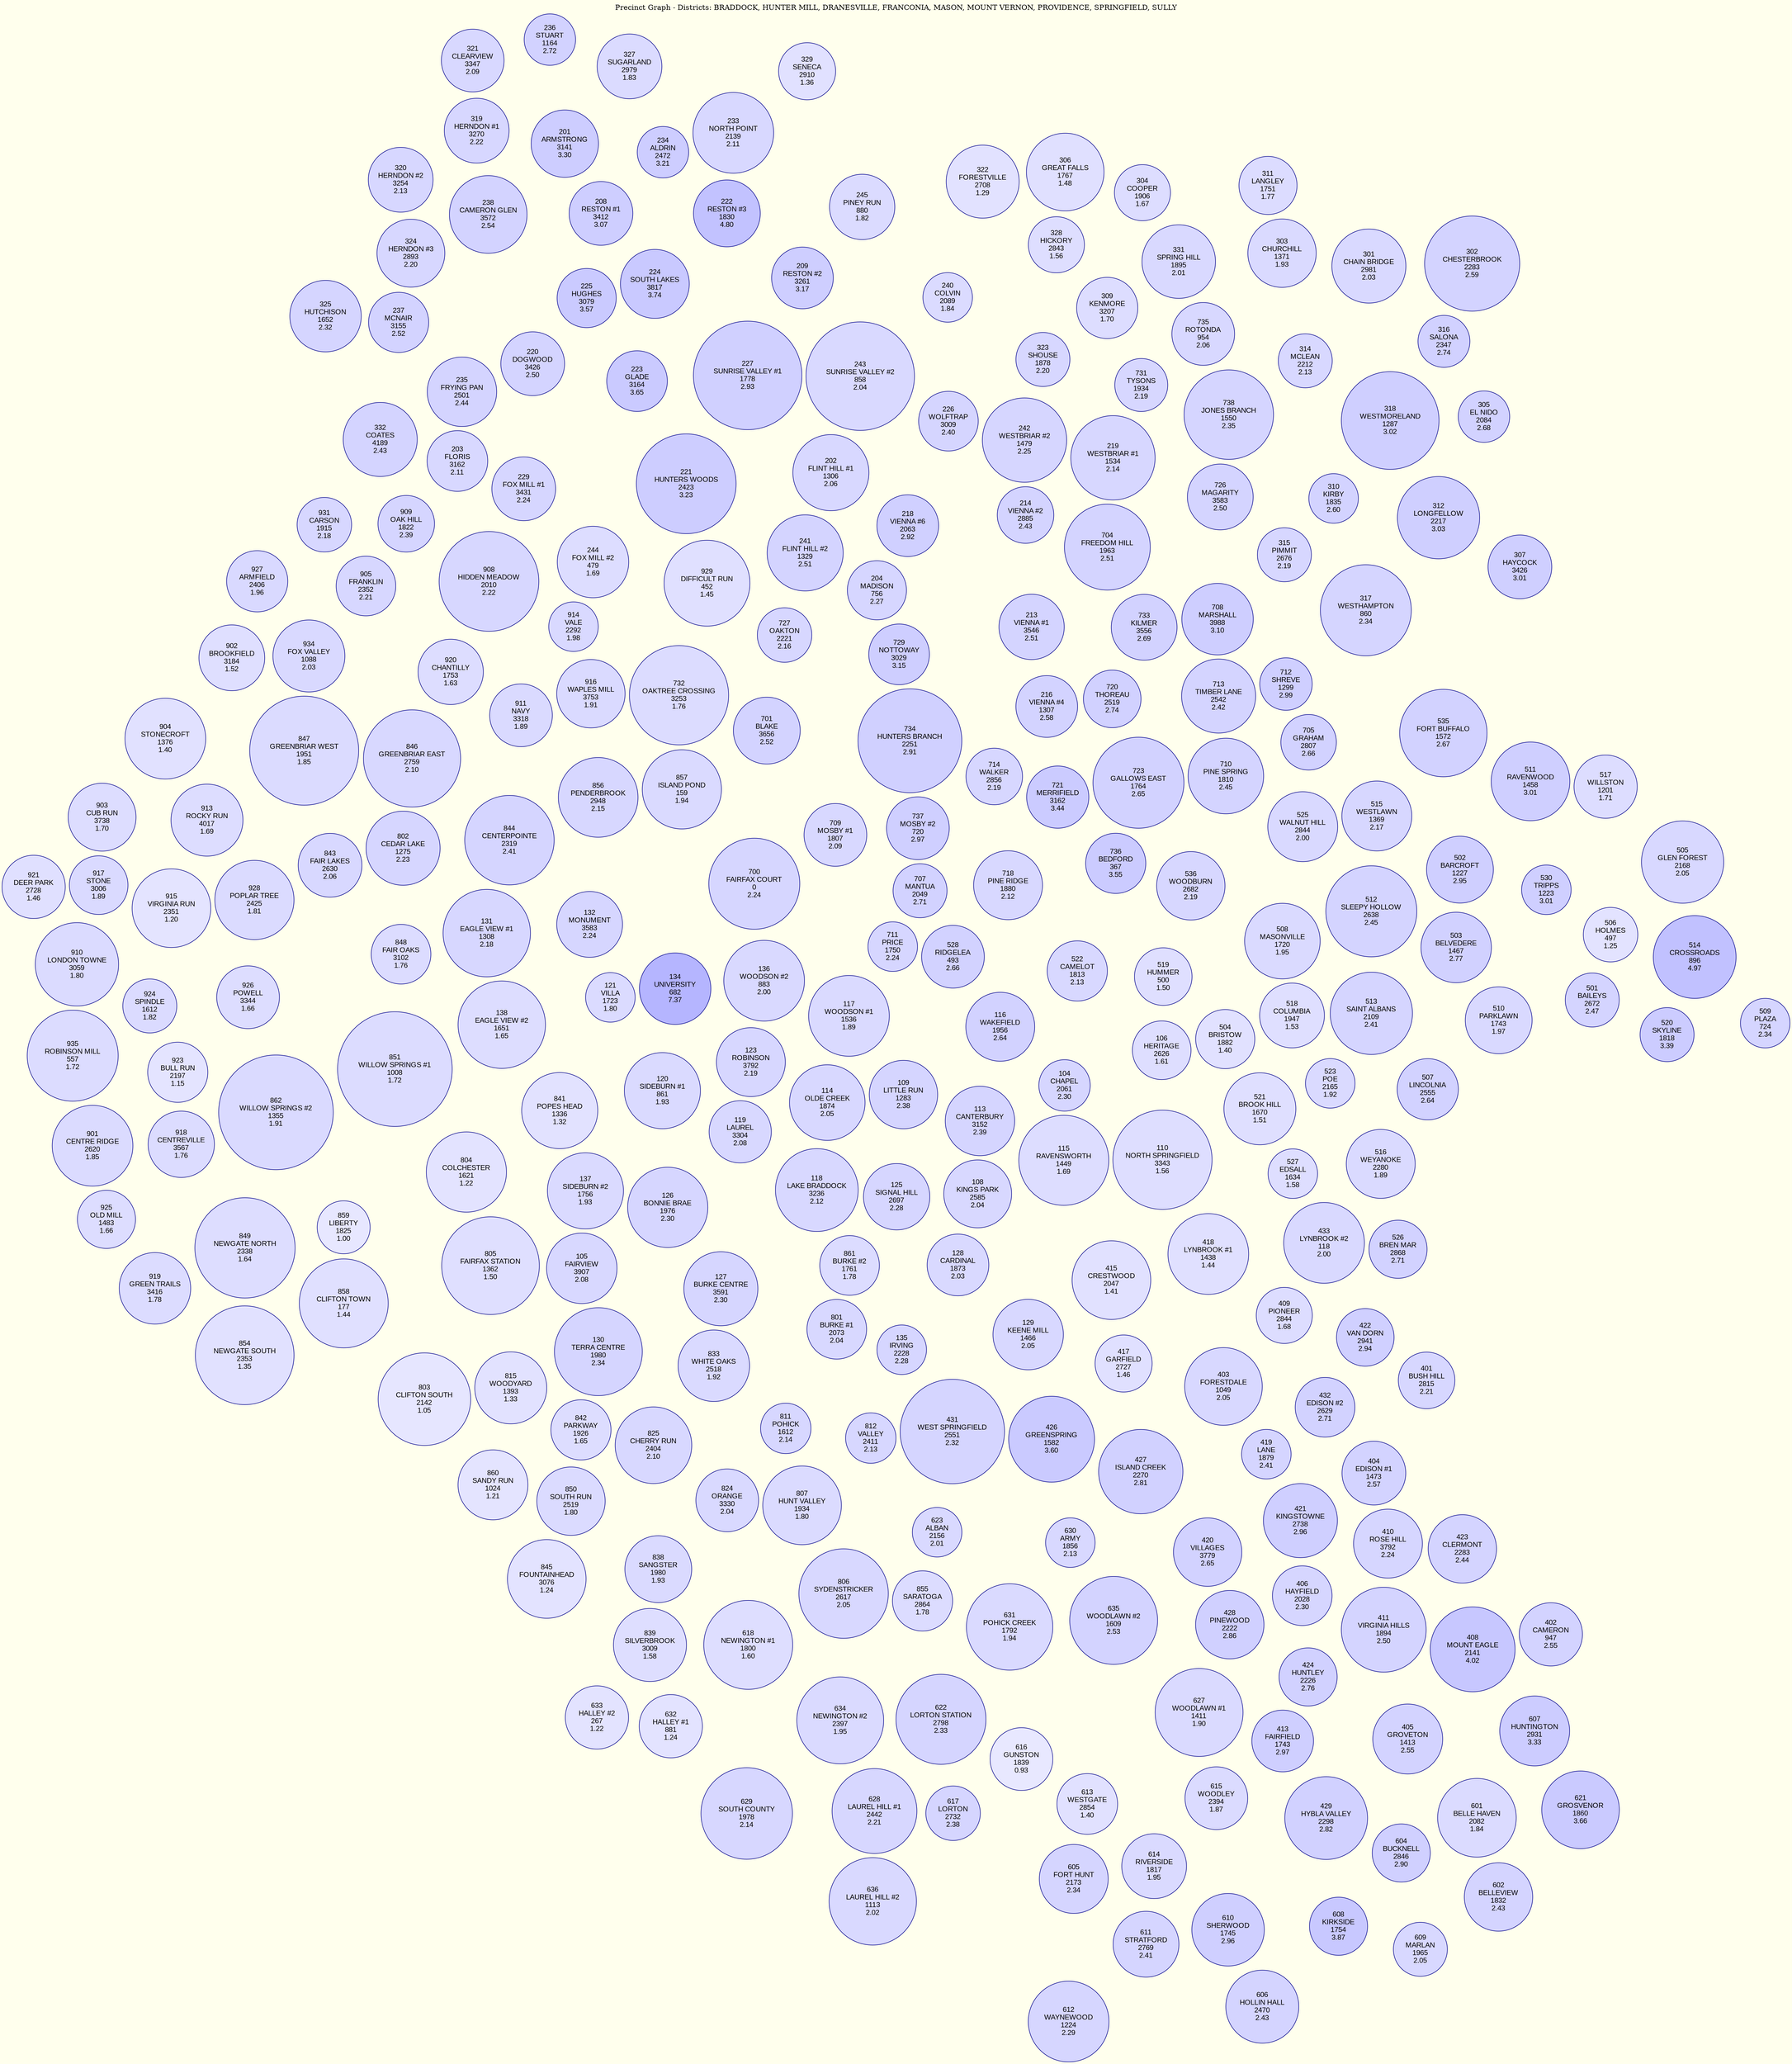 strict graph G {
	graph [bb="0,0,3396.6,4077.5",
		beautify=true,
		bgcolor="#FFFFED",
		label="Precinct Graph - Districts: BRADDOCK, HUNTER MILL, DRANESVILLE, FRANCONIA, MASON, MOUNT VERNON, PROVIDENCE, SPRINGFIELD, SULLY",
		labelloc=t,
		layout=sfdp,
		lheight=0.21,
		lp="1698.3,4066",
		lwidth=15.18,
		model=subset,
		overlap=false,
		rotation=115,
		smoothing=triangle,
		splines=none
	];
	node [color=darkblue,
		fontname=Arial,
		label="\N",
		shape=circle,
		style=filled
	];
	edge [color="#666666"];
	subgraph BRADDOCK {
		graph [color=blue,
			label="District BRADDOCK"
		];
		104	[fillcolor="#d6d6ff",
			fontcolor=black,
			height=1.3889,
			label="104\nCHAPEL\n2061\n2.30",
			pos="1562.2,2142.9",
			width=1.3889];
		106	[fillcolor="#dedeff",
			fontcolor=black,
			height=1.5833,
			label="106\nHERITAGE\n2626\n1.61",
			pos="1683.4,2315.8",
			width=1.5833];
		104 -- 106;
		108	[fillcolor="#d8d8ff",
			fontcolor=black,
			height=1.8333,
			label="108\nKINGS PARK\n2585\n2.04",
			pos="1228.5,2220",
			width=1.8333];
		104 -- 108;
		113	[fillcolor="#d5d5ff",
			fontcolor=black,
			height=1.875,
			label="113\nCANTERBURY\n3152\n2.39",
			pos="1356.8,2078.4",
			width=1.875];
		104 -- 113;
		115	[fillcolor="#ddddff",
			fontcolor=black,
			height=2.4306,
			label="115\nRAVENSWORTH\n1449\n1.69",
			pos="1390.1,2293.3",
			width=2.4306];
		104 -- 115;
		116	[fillcolor="#d2d2ff",
			fontcolor=black,
			height=1.8611,
			label="116\nWAKEFIELD\n1956\n2.64",
			pos="1540.8,2017.3",
			width=1.8611];
		104 -- 116;
		522	[fillcolor="#d8d8ff",
			fontcolor=black,
			height=1.625,
			label="522\nCAMELOT\n1813\n2.13",
			pos="1729.9,2062.5",
			width=1.625];
		104 -- 522;
		110	[fillcolor="#dedeff",
			fontcolor=black,
			height=2.6806,
			label="110\nNORTH SPRINGFIELD\n3343\n1.56",
			pos="1563.6,2485.4",
			width=2.6806];
		106 -- 110;
		504	[fillcolor="#e1e1ff",
			fontcolor=black,
			height=1.5972,
			label="504\nBRISTOW\n1882\n1.40",
			pos="1807.3,2424.1",
			width=1.5972];
		106 -- 504;
		519	[fillcolor="#dfdfff",
			fontcolor=black,
			height=1.5556,
			label="519\nHUMMER\n500\n1.50",
			pos="1838.4,2237.9",
			width=1.5556];
		106 -- 519;
		521	[fillcolor="#dfdfff",
			fontcolor=black,
			height=1.9444,
			label="521\nBROOK HILL\n1670\n1.51",
			pos="1739.2,2560",
			width=1.9444];
		106 -- 521;
		108 -- 113;
		108 -- 115;
		125	[fillcolor="#d6d6ff",
			fontcolor=black,
			height=1.7917,
			label="125\nSIGNAL HILL\n2697\n2.28",
			pos="1156,2053.3",
			width=1.7917];
		108 -- 125;
		128	[fillcolor="#d9d9ff",
			fontcolor=black,
			height=1.6667,
			label="128\nCARDINAL\n1873\n2.03",
			pos="1094.4,2323.7",
			width=1.6667];
		108 -- 128;
		113 -- 116;
		113 -- 125;
		116 -- 522;
		117	[fillcolor="#dadaff",
			fontcolor=black,
			height=2.1806,
			label="117\nWOODSON #1\n1536\n1.89",
			pos="1449.6,1783.3",
			width=2.1806];
		116 -- 117;
		528	[fillcolor="#d2d2ff",
			fontcolor=black,
			height=1.6944,
			label="528\nRIDGELEA\n493\n2.66",
			pos="1669.2,1881.2",
			width=1.6944];
		116 -- 528;
		110 -- 115;
		110 -- 521;
		415	[fillcolor="#e1e1ff",
			fontcolor=black,
			height=2.125,
			label="415\nCRESTWOOD\n2047\n1.41",
			pos="1250.8,2482.4",
			width=2.125];
		110 -- 415;
		418	[fillcolor="#e0e0ff",
			fontcolor=black,
			height=2.1806,
			label="418\nLYNBROOK #1\n1438\n1.44",
			pos="1526.2,2668.4",
			width=2.1806];
		110 -- 418;
		527	[fillcolor="#dedeff",
			fontcolor=black,
			height=1.3356,
			label="527\nEDSALL\n1634\n1.58",
			pos="1691.1,2686.2",
			width=1.3356];
		110 -- 527;
		861	[fillcolor="#dcdcff",
			fontcolor=black,
			height=1.6111,
			label="861\nBURKE #2\n1761\n1.78",
			pos="994.92,2083.7",
			width=1.6111];
		125 -- 861;
		128 -- 861;
		128 -- 415;
		129	[fillcolor="#d8d8ff",
			fontcolor=black,
			height=1.9028,
			label="129\nKEENE MILL\n1466\n2.05",
			pos="1097.6,2461.3",
			width=1.9028];
		128 -- 129;
		135	[fillcolor="#d6d6ff",
			fontcolor=black,
			height=1.3356,
			label="135\nIRVING\n2228\n2.28",
			pos="949.43,2391.4",
			width=1.3356];
		128 -- 135;
		801	[fillcolor="#d8d8ff",
			fontcolor=black,
			height=1.6111,
			label="801\nBURKE #1\n2073\n2.04",
			pos="906.52,2261.5",
			width=1.6111];
		128 -- 801;
		117 -- 528;
		123	[fillcolor="#d7d7ff",
			fontcolor=black,
			height=1.8611,
			label="123\nROBINSON\n3792\n2.19",
			pos="1277.3,1608.6",
			width=1.8611];
		117 -- 123;
		700	[fillcolor="#d6d6ff",
			fontcolor=black,
			height=2.4583,
			label="700\nFAIRFAX COURT\n0\n2.24",
			pos="1546.5,1442.7",
			width=2.4583];
		117 -- 700;
		136	[fillcolor="#d9d9ff",
			fontcolor=black,
			height=2.1806,
			label="136\nWOODSON #2\n883\n2.00",
			pos="1431.9,1618",
			width=2.1806];
		117 -- 136;
		711	[fillcolor="#d6d6ff",
			fontcolor=black,
			height=1.3356,
			label="711\nPRICE\n1750\n2.24",
			pos="1584.3,1743.8",
			width=1.3356];
		117 -- 711;
		105	[fillcolor="#d8d8ff",
			fontcolor=black,
			height=1.9028,
			label="105\nFAIRVIEW\n3907\n2.08",
			pos="788.47,1700.8",
			width=1.9028];
		126	[fillcolor="#d6d6ff",
			fontcolor=black,
			height=2.1667,
			label="126\nBONNIE BRAE\n1976\n2.30",
			pos="943.07,1752.6",
			width=2.1667];
		105 -- 126;
		127	[fillcolor="#d6d6ff",
			fontcolor=black,
			height=2,
			label="127\nBURKE CENTRE\n3591\n2.30",
			pos="886.04,1910.8",
			width=2];
		105 -- 127;
		130	[fillcolor="#d5d5ff",
			fontcolor=black,
			height=2.375,
			label="130\nTERRA CENTRE\n1980\n2.34",
			pos="674.43,1862.9",
			width=2.375];
		105 -- 130;
		137	[fillcolor="#dadaff",
			fontcolor=black,
			height=2.0556,
			label="137\nSIDEBURN #2\n1756\n1.93",
			pos="906.95,1550.1",
			width=2.0556];
		105 -- 137;
		805	[fillcolor="#dfdfff",
			fontcolor=black,
			height=2.6389,
			label="805\nFAIRFAX STATION\n1362\n1.50",
			pos="708.61,1529",
			width=2.6389];
		105 -- 805;
		815	[fillcolor="#e2e2ff",
			fontcolor=black,
			height=1.9444,
			label="815\nWOODYARD\n1393\n1.33",
			pos="507,1739.5",
			width=1.9444];
		105 -- 815;
		126 -- 137;
		127 -- 130;
		127 -- 861;
		833	[fillcolor="#dadaff",
			fontcolor=black,
			height=1.9306,
			label="833\nWHITE OAKS\n2518\n1.92",
			pos="736.5,2060.4",
			width=1.9306];
		127 -- 833;
		130 -- 815;
		842	[fillcolor="#ddddff",
			fontcolor=black,
			height=1.625,
			label="842\nPARKWAY\n1926\n1.65",
			pos="498.47,1889.1",
			width=1.625];
		130 -- 842;
		841	[fillcolor="#e2e2ff",
			fontcolor=black,
			height=2.0556,
			label="841\nPOPES HEAD\n1336\n1.32",
			pos="964.15,1394.1",
			width=2.0556];
		137 -- 841;
		129 -- 415;
		129 -- 135;
		431	[fillcolor="#d5d5ff",
			fontcolor=black,
			height=2.8194,
			label="431\nWEST SPRINGFIELD\n2551\n2.32",
			pos="919.51,2573.1",
			width=2.8194];
		129 -- 431;
		135 -- 431;
		812	[fillcolor="#d7d7ff",
			fontcolor=black,
			height=1.3611,
			label="812\nVALLEY\n2411\n2.13",
			pos="799.36,2414.5",
			width=1.3611];
		135 -- 812;
		109	[fillcolor="#d5d5ff",
			fontcolor=black,
			height=1.8472,
			label="109\nLITTLE RUN\n1283\n2.38",
			pos="1331.8,1936.4",
			width=1.8472];
		109 -- 113;
		109 -- 116;
		109 -- 117;
		114	[fillcolor="#d8d8ff",
			fontcolor=black,
			height=2.0417,
			label="114\nOLDE CREEK\n1874\n2.05",
			pos="1271.7,1770.5",
			width=2.0417];
		109 -- 114;
		118	[fillcolor="#d8d8ff",
			fontcolor=black,
			height=2.2361,
			label="118\nLAKE BRADDOCK\n3236\n2.12",
			pos="1109.7,1900.2",
			width=2.2361];
		109 -- 118;
		114 -- 117;
		114 -- 118;
		114 -- 123;
		118 -- 125;
		118 -- 126;
		118 -- 127;
		118 -- 861;
		118 -- 123;
		119	[fillcolor="#d8d8ff",
			fontcolor=black,
			height=1.6806,
			label="119\nLAUREL\n3304\n2.08",
			pos="1092.5,1700.3",
			width=1.6806];
		118 -- 119;
		123 -- 136;
		134	[fillcolor="#b5b5ff",
			fontcolor=black,
			height=1.9306,
			label="134\nUNIVERSITY\n682\n7.37",
			pos="1319.3,1461.8",
			width=1.9306];
		123 -- 134;
		136 -- 700;
		119 -- 126;
		119 -- 123;
		120	[fillcolor="#dadaff",
			fontcolor=black,
			height=2.0556,
			label="120\nSIDEBURN #1\n861\n1.93",
			pos="1127.3,1539.8",
			width=2.0556];
		119 -- 120;
		134 -- 700;
		134 -- 136;
		120 -- 126;
		120 -- 137;
		120 -- 841;
		120 -- 123;
		120 -- 134;
		121	[fillcolor="#dbdbff",
			fontcolor=black,
			height=1.3356,
			label="121\nVILLA\n1723\n1.80",
			pos="1247.2,1276.9",
			width=1.3356];
		121 -- 700;
		121 -- 134;
		132	[fillcolor="#d6d6ff",
			fontcolor=black,
			height=1.7778,
			label="132\nMONUMENT\n3583\n2.24",
			pos="1335.9,1150.1",
			width=1.7778];
		121 -- 132;
		138	[fillcolor="#ddddff",
			fontcolor=black,
			height=2.3611,
			label="138\nEAGLE VIEW #2\n1651\n1.65",
			pos="996.31,1227",
			width=2.3611];
		121 -- 138;
		132 -- 700;
		132 -- 138;
		848	[fillcolor="#dcdcff",
			fontcolor=black,
			height=1.6111,
			label="848\nFAIR OAKS\n3102\n1.76",
			pos="999.86,947.03",
			width=1.6111];
		132 -- 848;
		844	[fillcolor="#d5d5ff",
			fontcolor=black,
			height=2.4167,
			label="844\nCENTERPOINTE\n2319\n2.41",
			pos="1354.5,936.28",
			width=2.4167];
		132 -- 844;
		856	[fillcolor="#d7d7ff",
			fontcolor=black,
			height=2.1528,
			label="856\nPENDERBROOK\n2948\n2.15",
			pos="1529.1,1090.7",
			width=2.1528];
		132 -- 856;
		138 -- 848;
		804	[fillcolor="#e3e3ff",
			fontcolor=black,
			height=2.1667,
			label="804\nCOLCHESTER\n1621\n1.22",
			pos="769.19,1347.7",
			width=2.1667];
		138 -- 804;
		851	[fillcolor="#dcdcff",
			fontcolor=black,
			height=3.0972,
			label="851\nWILLOW SPRINGS #1\n1008\n1.72",
			pos="791.81,1150",
			width=3.0972];
		138 -- 851;
		131	[fillcolor="#d7d7ff",
			fontcolor=black,
			height=2.3611,
			label="131\nEAGLE VIEW #1\n1308\n2.18",
			pos="1174,1048.8",
			width=2.3611];
		131 -- 132;
		131 -- 138;
		131 -- 848;
	}
	subgraph HUNTERMILL {
		graph [color=blue,
			label="District HUNTER MILL"
		];
		201	[fillcolor="#cdcdff",
			fontcolor=black,
			height=1.8194,
			label="201\nARMSTRONG\n3141\n3.30",
			pos="2426.9,324.07",
			width=1.8194];
		233	[fillcolor="#d8d8ff",
			fontcolor=black,
			height=2.1806,
			label="233\nNORTH POINT\n2139\n2.11",
			pos="2597.4,606.83",
			width=2.1806];
		201 -- 233;
		234	[fillcolor="#cdcdff",
			fontcolor=black,
			height=1.3889,
			label="234\nALDRIN\n2472\n3.21",
			pos="2459.6,480.12",
			width=1.3889];
		201 -- 234;
		236	[fillcolor="#d2d2ff",
			fontcolor=black,
			height=1.3889,
			label="236\nSTUART\n1164\n2.72",
			pos="2553.4,174.73",
			width=1.3889];
		201 -- 236;
		238	[fillcolor="#d3d3ff",
			fontcolor=black,
			height=2.0972,
			label="238\nCAMERON GLEN\n3572\n2.54",
			pos="2194.4,325.33",
			width=2.0972];
		201 -- 238;
		327	[fillcolor="#dbdbff",
			fontcolor=black,
			height=1.75,
			label="327\nSUGARLAND\n2979\n1.83",
			pos="2563.8,333.29",
			width=1.75];
		201 -- 327;
		233 -- 234;
		233 -- 327;
		245	[fillcolor="#dbdbff",
			fontcolor=black,
			height=1.7639,
			label="245\nPINEY RUN\n880\n1.82",
			pos="2662.4,819.07",
			width=1.7639];
		233 -- 245;
		329	[fillcolor="#e1e1ff",
			fontcolor=black,
			height=1.5417,
			label="329\nSENECA\n2910\n1.36",
			pos="2739.4,691.97",
			width=1.5417];
		233 -- 329;
		208	[fillcolor="#ceceff",
			fontcolor=black,
			height=1.7222,
			label="208\nRESTON #1\n3412\n3.07",
			pos="2310.8,509.4",
			width=1.7222];
		234 -- 208;
		236 -- 327;
		319	[fillcolor="#d7d7ff",
			fontcolor=black,
			height=1.75,
			label="319\nHERNDON #1\n3270\n2.22",
			pos="2300.7,177.3",
			width=1.75];
		236 -- 319;
		324	[fillcolor="#d7d7ff",
			fontcolor=black,
			height=1.8333,
			label="324\nHERNDON #3\n2893\n2.20",
			pos="2029.4,191.9",
			width=1.8333];
		238 -- 324;
		245 -- 329;
		240	[fillcolor="#dbdbff",
			fontcolor=black,
			height=1.3356,
			label="240\nCOLVIN\n2089\n1.84",
			pos="2670.8,1003.1",
			width=1.3356];
		245 -- 240;
		322	[fillcolor="#e2e2ff",
			fontcolor=black,
			height=1.9722,
			label="322\nFORESTVILLE\n2708\n1.29",
			pos="2827.7,883.42",
			width=1.9722];
		245 -- 322;
		208 -- 238;
		209	[fillcolor="#ceceff",
			fontcolor=black,
			height=1.6667,
			label="209\nRESTON #2\n3261\n3.17",
			pos="2441.5,757.12",
			width=1.6667];
		208 -- 209;
		222	[fillcolor="#c2c2ff",
			fontcolor=black,
			height=1.8056,
			label="222\nRESTON #3\n1830\n4.80",
			pos="2445.9,619.96",
			width=1.8056];
		208 -- 222;
		224	[fillcolor="#c9c9ff",
			fontcolor=black,
			height=1.8611,
			label="224\nSOUTH LAKES\n3817\n3.74",
			pos="2287.2,646.57",
			width=1.8611];
		208 -- 224;
		202	[fillcolor="#d8d8ff",
			fontcolor=black,
			height=2.0556,
			label="202\nFLINT HILL #1\n1306\n2.06",
			pos="2266.7,1052.6",
			width=2.0556];
		218	[fillcolor="#d0d0ff",
			fontcolor=black,
			height=1.6667,
			label="218\nVIENNA #6\n2063\n2.92",
			pos="2268.1,1312.9",
			width=1.6667];
		202 -- 218;
		221	[fillcolor="#cdcdff",
			fontcolor=black,
			height=2.6944,
			label="221\nHUNTERS WOODS\n2423\n3.23",
			pos="2048.6,811.1",
			width=2.6944];
		202 -- 221;
		226	[fillcolor="#d5d5ff",
			fontcolor=black,
			height=1.6111,
			label="226\nWOLFTRAP\n3009\n2.40",
			pos="2450.7,1123.2",
			width=1.6111];
		202 -- 226;
		241	[fillcolor="#d4d4ff",
			fontcolor=black,
			height=2.0556,
			label="241\nFLINT HILL #2\n1329\n2.51",
			pos="2103.8,1094.4",
			width=2.0556];
		202 -- 241;
		243	[fillcolor="#d9d9ff",
			fontcolor=black,
			height=2.9306,
			label="243\nSUNRISE VALLEY #2\n858\n2.04",
			pos="2478.4,951.55",
			width=2.9306];
		202 -- 243;
		218 -- 241;
		229	[fillcolor="#d6d6ff",
			fontcolor=black,
			height=1.7222,
			label="229\nFOX MILL #1\n3431\n2.24",
			pos="1902.6,603.58",
			width=1.7222];
		221 -- 229;
		227	[fillcolor="#d0d0ff",
			fontcolor=black,
			height=2.9306,
			label="227\nSUNRISE VALLEY #1\n1778\n2.93",
			pos="2259.3,827.19",
			width=2.9306];
		221 -- 227;
		223	[fillcolor="#cacaff",
			fontcolor=black,
			height=1.6389,
			label="223\nGLADE\n3164\n3.65",
			pos="2110.9,645.93",
			width=1.6389];
		221 -- 223;
		244	[fillcolor="#ddddff",
			fontcolor=black,
			height=1.9306,
			label="244\nFOX MILL #2\n479\n1.69",
			pos="1873.3,743.21",
			width=1.9306];
		221 -- 244;
		914	[fillcolor="#d9d9ff",
			fontcolor=black,
			height=1.3356,
			label="914\nVALE\n2292\n1.98",
			pos="1747.7,834.13",
			width=1.3356];
		221 -- 914;
		929	[fillcolor="#e0e0ff",
			fontcolor=black,
			height=2.3194,
			label="929\nDIFFICULT RUN\n452\n1.45",
			pos="1938.1,1000.2",
			width=2.3194];
		221 -- 929;
		226 -- 243;
		226 -- 240;
		242	[fillcolor="#d6d6ff",
			fontcolor=black,
			height=2.2778,
			label="242\nWESTBRIAR #2\n1479\n2.25",
			pos="2536.3,1271.2",
			width=2.2778];
		226 -- 242;
		241 -- 929;
		727	[fillcolor="#d7d7ff",
			fontcolor=black,
			height=1.4722,
			label="727\nOAKTON\n2221\n2.16",
			pos="1966.6,1198.2",
			width=1.4722];
		241 -- 727;
		229 -- 244;
		220	[fillcolor="#d4d4ff",
			fontcolor=black,
			height=1.7222,
			label="220\nDOGWOOD\n3426\n2.50",
			pos="2034.6,503.07",
			width=1.7222];
		229 -- 220;
		908	[fillcolor="#d7d7ff",
			fontcolor=black,
			height=2.6944,
			label="908\nHIDDEN MEADOW\n2010\n2.22",
			pos="1693.9,657.54",
			width=2.6944];
		229 -- 908;
		227 -- 243;
		223 -- 227;
		223 -- 224;
		225	[fillcolor="#cacaff",
			fontcolor=black,
			height=1.5972,
			label="225\nHUGHES\n3079\n3.57",
			pos="2162.2,514",
			width=1.5972];
		223 -- 225;
		244 -- 914;
		240 -- 243;
		309	[fillcolor="#ddddff",
			fontcolor=black,
			height=1.6528,
			label="309\nKENMORE\n3207\n1.70",
			pos="2826.8,1300.8",
			width=1.6528];
		240 -- 309;
		323	[fillcolor="#d7d7ff",
			fontcolor=black,
			height=1.4583,
			label="323\nSHOUSE\n1878\n2.20",
			pos="2704.5,1199.2",
			width=1.4583];
		240 -- 323;
		328	[fillcolor="#dedeff",
			fontcolor=black,
			height=1.5139,
			label="328\nHICKORY\n2843\n1.56",
			pos="2851,1102.5",
			width=1.5139];
		240 -- 328;
		242 -- 323;
		203	[fillcolor="#d8d8ff",
			fontcolor=black,
			height=1.6389,
			label="203\nFLORIS\n3162\n2.11",
			pos="1771.5,493.46",
			width=1.6389];
		203 -- 229;
		235	[fillcolor="#d4d4ff",
			fontcolor=black,
			height=1.875,
			label="235\nFRYING PAN\n2501\n2.44",
			pos="1906.2,362.12",
			width=1.875];
		203 -- 235;
		332	[fillcolor="#d4d4ff",
			fontcolor=black,
			height=2,
			label="332\nCOATES\n4189\n2.43",
			pos="1754.7,219.21",
			width=2];
		203 -- 332;
		909	[fillcolor="#d5d5ff",
			fontcolor=black,
			height=1.5278,
			label="909\nOAK HILL\n1822\n2.39",
			pos="1733.7,363.8",
			width=1.5278];
		203 -- 909;
		931	[fillcolor="#d7d7ff",
			fontcolor=black,
			height=1.4722,
			label="931\nCARSON\n1915\n2.18",
			pos="1616.2,238.06",
			width=1.4722];
		203 -- 931;
		235 -- 324;
		235 -- 332;
		237	[fillcolor="#d3d3ff",
			fontcolor=black,
			height=1.625,
			label="237\nMCNAIR\n3155\n2.52",
			pos="1896.8,228.1",
			width=1.625];
		235 -- 237;
		220 -- 238;
		220 -- 208;
		220 -- 324;
		220 -- 221;
		220 -- 223;
		220 -- 203;
		220 -- 235;
		220 -- 237;
		220 -- 225;
		237 -- 324;
		237 -- 332;
		204	[fillcolor="#d6d6ff",
			fontcolor=black,
			height=1.5972,
			label="204\nMADISON\n756\n2.27",
			pos="2142.6,1235.1",
			width=1.5972];
		204 -- 218;
		204 -- 241;
		204 -- 727;
		729	[fillcolor="#ceceff",
			fontcolor=black,
			height=1.6389,
			label="729\nNOTTOWAY\n3029\n3.15",
			pos="2078.6,1359.9",
			width=1.6389];
		204 -- 729;
		209 -- 233;
		209 -- 245;
		209 -- 227;
		209 -- 240;
		209 -- 222;
		209 -- 224;
		222 -- 234;
		224 -- 227;
		224 -- 220;
		224 -- 225;
		213	[fillcolor="#d4d4ff",
			fontcolor=black,
			height=1.7639,
			label="213\nVIENNA #1\n3546\n2.51",
			pos="2227.6,1570.3",
			width=1.7639];
		213 -- 218;
		214	[fillcolor="#d4d4ff",
			fontcolor=black,
			height=1.5278,
			label="214\nVIENNA #2\n2885\n2.43",
			pos="2391.2,1375.1",
			width=1.5278];
		213 -- 214;
		216	[fillcolor="#d3d3ff",
			fontcolor=black,
			height=1.6667,
			label="216\nVIENNA #4\n1307\n2.58",
			pos="2141.2,1704.3",
			width=1.6667];
		213 -- 216;
		704	[fillcolor="#d4d4ff",
			fontcolor=black,
			height=2.3194,
			label="704\nFREEDOM HILL\n1963\n2.51",
			pos="2464.7,1618.1",
			width=2.3194];
		213 -- 704;
		720	[fillcolor="#d1d1ff",
			fontcolor=black,
			height=1.5556,
			label="720\nTHOREAU\n2519\n2.74",
			pos="2254.9,1832",
			width=1.5556];
		213 -- 720;
		733	[fillcolor="#d2d2ff",
			fontcolor=black,
			height=1.7778,
			label="733\nKILMER\n3556\n2.69",
			pos="2383.1,1774.5",
			width=1.7778];
		213 -- 733;
		214 -- 202;
		214 -- 218;
		214 -- 226;
		214 -- 242;
		219	[fillcolor="#d7d7ff",
			fontcolor=black,
			height=2.2778,
			label="219\nWESTBRIAR #1\n1534\n2.14",
			pos="2576.5,1443.2",
			width=2.2778];
		214 -- 219;
		216 -- 720;
		714	[fillcolor="#d7d7ff",
			fontcolor=black,
			height=1.5278,
			label="714\nWALKER\n2856\n2.19",
			pos="1991,1730.6",
			width=1.5278];
		216 -- 714;
		219 -- 242;
		219 -- 704;
		731	[fillcolor="#d7d7ff",
			fontcolor=black,
			height=1.4306,
			label="731\nTYSONS\n1934\n2.19",
			pos="2682,1584.8",
			width=1.4306];
		219 -- 731;
	}
	subgraph DRANESVILLE {
		graph [color=blue,
			label="District DRANESVILLE"
		];
		201;
		327;
		201 -- 327;
		233;
		233 -- 327;
		329;
		233 -- 329;
		236;
		236 -- 327;
		319;
		236 -- 319;
		238;
		324;
		238 -- 324;
		327 -- 329;
		245;
		245 -- 329;
		322;
		245 -- 322;
		319 -- 327;
		319 -- 324;
		320	[fillcolor="#d7d7ff",
			fontcolor=black,
			height=1.75,
			label="320\nHERNDON #2\n3254\n2.13",
			pos="2166.5,79.062",
			width=1.75];
		319 -- 320;
		321	[fillcolor="#d8d8ff",
			fontcolor=black,
			height=1.6944,
			label="321\nCLEARVIEW\n3347\n2.09",
			pos="2432.9,87.532",
			width=1.6944];
		319 -- 321;
		332;
		324 -- 332;
		325	[fillcolor="#d5d5ff",
			fontcolor=black,
			height=1.9306,
			label="325\nHUTCHISON\n1652\n2.32",
			pos="1867.7,69.5",
			width=1.9306];
		324 -- 325;
		240;
		309;
		240 -- 309;
		323;
		240 -- 323;
		328;
		240 -- 328;
		242;
		242 -- 323;
		203;
		203 -- 332;
		235;
		235 -- 332;
		927	[fillcolor="#d9d9ff",
			fontcolor=black,
			height=1.6528,
			label="927\nARMFIELD\n2406\n1.96",
			pos="1492,221.04",
			width=1.6528];
		332 -- 927;
		220;
		220 -- 324;
		237;
		237 -- 324;
		237 -- 332;
		309 -- 323;
		309 -- 328;
		731;
		309 -- 731;
		331	[fillcolor="#d9d9ff",
			fontcolor=black,
			height=1.9861,
			label="331\nSPRING HILL\n1895\n2.01",
			pos="2984.2,1431",
			width=1.9861];
		309 -- 331;
		219;
		323 -- 219;
		322 -- 329;
		322 -- 328;
		325 -- 332;
		320 -- 324;
		320 -- 325;
		320 -- 321;
		321 -- 327;
		738	[fillcolor="#d5d5ff",
			fontcolor=black,
			height=2.4167,
			label="738\nJONES BRANCH\n1550\n2.35",
			pos="2827.7,1731.4",
			width=2.4167];
		331 -- 738;
		301	[fillcolor="#d9d9ff",
			fontcolor=black,
			height=2,
			label="301\nCHAIN BRIDGE\n2981\n2.03",
			pos="3176,1710.3",
			width=2];
		302	[fillcolor="#d3d3ff",
			fontcolor=black,
			height=2.5694,
			label="302\nCHESTERBROOK\n2283\n2.59",
			pos="3304.1,1884.8",
			width=2.5694];
		301 -- 302;
		303	[fillcolor="#dadaff",
			fontcolor=black,
			height=1.8472,
			label="303\nCHURCHILL\n1371\n1.93",
			pos="3131.5,1562.1",
			width=1.8472];
		301 -- 303;
		311	[fillcolor="#dcdcff",
			fontcolor=black,
			height=1.5694,
			label="311\nLANGLEY\n1751\n1.77",
			pos="3262.5,1445.5",
			width=1.5694];
		301 -- 311;
		314	[fillcolor="#d8d8ff",
			fontcolor=black,
			height=1.4583,
			label="314\nMCLEAN\n2212\n2.13",
			pos="2979.4,1760.8",
			width=1.4583];
		301 -- 314;
		316	[fillcolor="#d1d1ff",
			fontcolor=black,
			height=1.4028,
			label="316\nSALONA\n2347\n2.74",
			pos="3152.9,1920.5",
			width=1.4028];
		301 -- 316;
		302 -- 316;
		305	[fillcolor="#d2d2ff",
			fontcolor=black,
			height=1.3889,
			label="305\nEL NIDO\n2084\n2.68",
			pos="3102.7,2074.6",
			width=1.3889];
		302 -- 305;
		303 -- 311;
		303 -- 314;
		304	[fillcolor="#ddddff",
			fontcolor=black,
			height=1.5139,
			label="304\nCOOPER\n1906\n1.67",
			pos="3033,1282.8",
			width=1.5139];
		303 -- 304;
		314 -- 331;
		318	[fillcolor="#cfcfff",
			fontcolor=black,
			height=2.6389,
			label="318\nWESTMORELAND\n1287\n3.02",
			pos="2999.4,1921.4",
			width=2.6389];
		314 -- 318;
		726	[fillcolor="#d4d4ff",
			fontcolor=black,
			height=1.7778,
			label="726\nMAGARITY\n3583\n2.50",
			pos="2632.7,1770.5",
			width=1.7778];
		314 -- 726;
		316 -- 318;
		305 -- 316;
		305 -- 318;
		307	[fillcolor="#cfcfff",
			fontcolor=black,
			height=1.7222,
			label="307\nHAYCOCK\n3426\n3.01",
			pos="2862.9,2256.2",
			width=1.7222];
		305 -- 307;
		312	[fillcolor="#cfcfff",
			fontcolor=black,
			height=2.2222,
			label="312\nLONGFELLOW\n2217\n3.03",
			pos="2862.1,2104.5",
			width=2.2222];
		305 -- 312;
		304 -- 309;
		304 -- 328;
		304 -- 331;
		304 -- 311;
		306	[fillcolor="#e0e0ff",
			fontcolor=black,
			height=2.0972,
			label="306\nGREAT FALLS\n1767\n1.48",
			pos="2989.4,1035.2",
			width=2.0972];
		304 -- 306;
		307 -- 312;
		317	[fillcolor="#d5d5ff",
			fontcolor=black,
			height=2.4583,
			label="317\nWESTHAMPTON\n860\n2.34",
			pos="2682.4,2076.9",
			width=2.4583];
		307 -- 317;
		312 -- 318;
		312 -- 317;
		306 -- 328;
		306 -- 322;
		708	[fillcolor="#ceceff",
			fontcolor=black,
			height=1.9306,
			label="708\nMARSHALL\n3988\n3.10",
			pos="2511.5,1916.7",
			width=1.9306];
		317 -- 708;
		310	[fillcolor="#d3d3ff",
			fontcolor=black,
			height=1.3356,
			label="310\nKIRBY\n1835\n2.60",
			pos="2820.4,1902.9",
			width=1.3356];
		310 -- 314;
		310 -- 318;
		310 -- 312;
		315	[fillcolor="#d7d7ff",
			fontcolor=black,
			height=1.4583,
			label="315\nPIMMIT\n2676\n2.19",
			pos="2641.7,1907.8",
			width=1.4583];
		310 -- 315;
		315 -- 726;
		315 -- 317;
		315 -- 708;
	}
	subgraph FRANCONIA {
		graph [color=blue,
			label="District FRANCONIA"
		];
		110;
		415;
		110 -- 415;
		128;
		128 -- 415;
		418;
		415 -- 418;
		417	[fillcolor="#e0e0ff",
			fontcolor=black,
			height=1.5417,
			label="417\nGARFIELD\n2727\n1.46",
			pos="1194.2,2693",
			width=1.5417];
		415 -- 417;
		433	[fillcolor="#d9d9ff",
			fontcolor=black,
			height=2.1806,
			label="433\nLYNBROOK #2\n118\n2.00",
			pos="1661.8,2863.3",
			width=2.1806];
		418 -- 433;
		527;
		129;
		129 -- 415;
		431;
		129 -- 431;
		135;
		135 -- 431;
		812;
		431 -- 812;
		623	[fillcolor="#d9d9ff",
			fontcolor=black,
			height=1.3356,
			label="623\nALBAN\n2156\n2.01",
			pos="772.52,2762.8",
			width=1.3356];
		431 -- 623;
		855	[fillcolor="#dcdcff",
			fontcolor=black,
			height=1.625,
			label="855\nSARATOGA\n2864\n1.78",
			pos="677.02,2648.1",
			width=1.625];
		431 -- 855;
		417 -- 418;
		417 -- 431;
		417 -- 623;
		426	[fillcolor="#cacaff",
			fontcolor=black,
			height=2.3194,
			label="426\nGREENSPRING\n1582\n3.60",
			pos="1026.1,2766.1",
			width=2.3194];
		417 -- 426;
		427	[fillcolor="#d1d1ff",
			fontcolor=black,
			height=2.2778,
			label="427\nISLAND CREEK\n2270\n2.81",
			pos="1205.8,2879.9",
			width=2.2778];
		417 -- 427;
		630	[fillcolor="#d8d8ff",
			fontcolor=black,
			height=1.3356,
			label="630\nARMY\n1856\n2.13",
			pos="1000.3,2905.7",
			width=1.3356];
		417 -- 630;
		433 -- 527;
		401	[fillcolor="#d7d7ff",
			fontcolor=black,
			height=1.5278,
			label="401\nBUSH HILL\n2815\n2.21",
			pos="1643.3,3154",
			width=1.5278];
		410	[fillcolor="#d6d6ff",
			fontcolor=black,
			height=1.8611,
			label="410\nROSE HILL\n3792\n2.24",
			pos="1446.7,3265.4",
			width=1.8611];
		401 -- 410;
		422	[fillcolor="#d0d0ff",
			fontcolor=black,
			height=1.5556,
			label="422\nVAN DORN\n2941\n2.94",
			pos="1630.5,3005.8",
			width=1.5556];
		401 -- 422;
		423	[fillcolor="#d4d4ff",
			fontcolor=black,
			height=1.8472,
			label="423\nCLERMONT\n2283\n2.44",
			pos="1558.5,3438.4",
			width=1.8472];
		401 -- 423;
		526	[fillcolor="#d2d2ff",
			fontcolor=black,
			height=1.5694,
			label="526\nBREN MAR\n2868\n2.71",
			pos="1805.4,2999.2",
			width=1.5694];
		401 -- 526;
		410 -- 423;
		420	[fillcolor="#d2d2ff",
			fontcolor=black,
			height=1.8472,
			label="420\nVILLAGES\n3779\n2.65",
			pos="1208.5,3064.4",
			width=1.8472];
		410 -- 420;
		411	[fillcolor="#d4d4ff",
			fontcolor=black,
			height=2.2917,
			label="411\nVIRGINIA HILLS\n1894\n2.50",
			pos="1340.9,3423",
			width=2.2917];
		410 -- 411;
		432	[fillcolor="#d2d2ff",
			fontcolor=black,
			height=1.6111,
			label="432\nEDISON #2\n2629\n2.71",
			pos="1502.1,2995.8",
			width=1.6111];
		422 -- 432;
		408	[fillcolor="#c7c7ff",
			fontcolor=black,
			height=2.2917,
			label="408\nMOUNT EAGLE\n2141\n4.02",
			pos="1414.7,3596.1",
			width=2.2917];
		423 -- 408;
		420 -- 427;
		420 -- 630;
		421	[fillcolor="#cfcfff",
			fontcolor=black,
			height=2,
			label="421\nKINGSTOWNE\n2738\n2.96",
			pos="1362.5,3109.5",
			width=2];
		420 -- 421;
		635	[fillcolor="#d3d3ff",
			fontcolor=black,
			height=2.375,
			label="635\nWOODLAWN #2\n1609\n2.53",
			pos="1014,3047.4",
			width=2.375];
		420 -- 635;
		411 -- 423;
		406	[fillcolor="#d6d6ff",
			fontcolor=black,
			height=1.6111,
			label="406\nHAYFIELD\n2028\n2.30",
			pos="1297.3,3248.2",
			width=1.6111];
		411 -- 406;
		408 -- 411;
		607	[fillcolor="#ccccff",
			fontcolor=black,
			height=1.8889,
			label="607\nHUNTINGTON\n2931\n3.33",
			pos="1439.3,3754.7",
			width=1.8889];
		408 -- 607;
		402	[fillcolor="#d3d3ff",
			fontcolor=black,
			height=1.7083,
			label="402\nCAMERON\n947\n2.55",
			pos="1577.2,3715.3",
			width=1.7083];
		402 -- 423;
		402 -- 408;
		402 -- 607;
		621	[fillcolor="#cacaff",
			fontcolor=black,
			height=2.0972,
			label="621\nGROSVENOR\n1860\n3.66",
			pos="1397.5,3906.3",
			width=2.0972];
		402 -- 621;
		403	[fillcolor="#d8d8ff",
			fontcolor=black,
			height=2.0972,
			label="403\nFORESTDALE\n1049\n2.05",
			pos="1376.5,2849.6",
			width=2.0972];
		403 -- 417;
		403 -- 432;
		409	[fillcolor="#ddddff",
			fontcolor=black,
			height=1.5139,
			label="409\nPIONEER\n2844\n1.68",
			pos="1517.1,2809.5",
			width=1.5139];
		403 -- 409;
		409 -- 417;
		409 -- 433;
		409 -- 422;
		409 -- 526;
		426 -- 431;
		427 -- 630;
		404	[fillcolor="#d3d3ff",
			fontcolor=black,
			height=1.7222,
			label="404\nEDISON #1\n1473\n2.57",
			pos="1504.5,3128.3",
			width=1.7222];
		404 -- 410;
		404 -- 422;
		404 -- 420;
		404 -- 432;
		404 -- 421;
		421 -- 432;
		421 -- 427;
		405	[fillcolor="#d3d3ff",
			fontcolor=black,
			height=1.8889,
			label="405\nGROVETON\n1413\n2.55",
			pos="1229.6,3682.6",
			width=1.8889];
		405 -- 411;
		405 -- 408;
		424	[fillcolor="#d1d1ff",
			fontcolor=black,
			height=1.5694,
			label="424\nHUNTLEY\n2226\n2.76",
			pos="1190.9,3370.9",
			width=1.5694];
		405 -- 424;
		429	[fillcolor="#d1d1ff",
			fontcolor=black,
			height=2.2361,
			label="429\nHYBLA VALLEY\n2298\n2.82",
			pos="1031.1,3633.7",
			width=2.2361];
		405 -- 429;
		604	[fillcolor="#d0d0ff",
			fontcolor=black,
			height=1.5694,
			label="604\nBUCKNELL\n2846\n2.90",
			pos="1076.1,3780.4",
			width=1.5694];
		405 -- 604;
		601	[fillcolor="#dbdbff",
			fontcolor=black,
			height=2.125,
			label="601\nBELLE HAVEN\n2082\n1.84",
			pos="1233.6,3835.2",
			width=2.125];
		405 -- 601;
		424 -- 411;
		424 -- 635;
		424 -- 429;
		428	[fillcolor="#d0d0ff",
			fontcolor=black,
			height=1.8472,
			label="428\nPINEWOOD\n2222\n2.86",
			pos="1164.7,3207.4",
			width=1.8472];
		424 -- 428;
		627	[fillcolor="#dadaff",
			fontcolor=black,
			height=2.375,
			label="627\nWOODLAWN #1\n1411\n1.90",
			pos="987.25,3226.5",
			width=2.375];
		424 -- 627;
		429 -- 604;
		608	[fillcolor="#c8c8ff",
			fontcolor=black,
			height=1.5694,
			label="608\nKIRKSIDE\n1754\n3.87",
			pos="926.54,3782.7",
			width=1.5694];
		429 -- 608;
		610	[fillcolor="#cfcfff",
			fontcolor=black,
			height=1.9583,
			label="610\nSHERWOOD\n1745\n2.96",
			pos="852.47,3647.6",
			width=1.9583];
		429 -- 610;
		406 -- 410;
		406 -- 420;
		406 -- 635;
		406 -- 424;
		428 -- 403;
		428 -- 627;
		615	[fillcolor="#dbdbff",
			fontcolor=black,
			height=1.6944,
			label="615\nWOODLEY\n2394\n1.87",
			pos="933.49,3381",
			width=1.6944];
		428 -- 615;
		413	[fillcolor="#cfcfff",
			fontcolor=black,
			height=1.6667,
			label="413\nFAIRFIELD\n1743\n2.97",
			pos="1066.1,3484.6",
			width=1.6667];
		413 -- 424;
		413 -- 429;
		413 -- 428;
		413 -- 615;
		419	[fillcolor="#d5d5ff",
			fontcolor=black,
			height=1.3356,
			label="419\nLANE\n1879\n2.41",
			pos="1368.6,2981.3",
			width=1.3356];
		419 -- 432;
		419 -- 427;
		419 -- 421;
	}
	subgraph MASON {
		graph [color=blue,
			label="District MASON"
		];
		104;
		522;
		104 -- 522;
		106;
		504;
		106 -- 504;
		519;
		106 -- 519;
		521;
		106 -- 521;
		116;
		116 -- 522;
		528;
		116 -- 528;
		522 -- 528;
		718	[fillcolor="#d8d8ff",
			fontcolor=black,
			height=1.8611,
			label="718\nPINE RIDGE\n1880\n2.12",
			pos="1807.6,1894.5",
			width=1.8611];
		522 -- 718;
		736	[fillcolor="#cbcbff",
			fontcolor=black,
			height=1.625,
			label="736\nBEDFORD\n367\n3.55",
			pos="1975.5,2014.4",
			width=1.625];
		522 -- 736;
		110;
		110 -- 521;
		527;
		110 -- 527;
		504 -- 521;
		518	[fillcolor="#dfdfff",
			fontcolor=black,
			height=1.75,
			label="518\nCOLUMBIA\n1947\n1.53",
			pos="1936.5,2461",
			width=1.75];
		504 -- 518;
		519 -- 522;
		536	[fillcolor="#d7d7ff",
			fontcolor=black,
			height=1.8472,
			label="536\nWOODBURN\n2682\n2.19",
			pos="2051.8,2148",
			width=1.8472];
		519 -- 536;
		521 -- 527;
		523	[fillcolor="#dadaff",
			fontcolor=black,
			height=1.3356,
			label="523\nPOE\n2165\n1.92",
			pos="1866.2,2664",
			width=1.3356];
		521 -- 523;
		117;
		117 -- 528;
		711;
		528 -- 711;
		528 -- 718;
		418;
		527 -- 418;
		433;
		433 -- 527;
		401;
		526;
		401 -- 526;
		526 -- 527;
		518 -- 519;
		518 -- 521;
		512	[fillcolor="#d4d4ff",
			fontcolor=black,
			height=2.4583,
			label="512\nSLEEPY HOLLOW\n2638\n2.45",
			pos="2224.7,2473.7",
			width=2.4583];
		518 -- 512;
		536 -- 736;
		710	[fillcolor="#d4d4ff",
			fontcolor=black,
			height=2.0417,
			label="710\nPINE SPRING\n1810\n2.45",
			pos="2208.3,2155.2",
			width=2.0417];
		536 -- 710;
		523 -- 527;
		523 -- 518;
		501	[fillcolor="#d4d4ff",
			fontcolor=black,
			height=1.4583,
			label="501\nBAILEYS\n2672\n2.47",
			pos="2208.2,2851.7",
			width=1.4583];
		506	[fillcolor="#e3e3ff",
			fontcolor=black,
			height=1.4722,
			label="506\nHOLMES\n497\n1.25",
			pos="2490.9,2882.4",
			width=1.4722];
		501 -- 506;
		510	[fillcolor="#d9d9ff",
			fontcolor=black,
			height=1.8056,
			label="510\nPARKLAWN\n1743\n1.97",
			pos="2082.6,2787.2",
			width=1.8056];
		501 -- 510;
		520	[fillcolor="#ccccff",
			fontcolor=black,
			height=1.4583,
			label="520\nSKYLINE\n1818\n3.39",
			pos="2308.4,3048.7",
			width=1.4583];
		501 -- 520;
		530	[fillcolor="#cfcfff",
			fontcolor=black,
			height=1.3356,
			label="530\nTRIPPS\n1223\n3.01",
			pos="2446,2741.1",
			width=1.3356];
		506 -- 530;
		502	[fillcolor="#cfcfff",
			fontcolor=black,
			height=1.8056,
			label="502\nBARCROFT\n1227\n2.95",
			pos="2390.5,2575.9",
			width=1.8056];
		502 -- 530;
		503	[fillcolor="#d1d1ff",
			fontcolor=black,
			height=1.9028,
			label="503\nBELVEDERE\n1467\n2.77",
			pos="2220.6,2645.6",
			width=1.9028];
		502 -- 503;
		511	[fillcolor="#cfcfff",
			fontcolor=black,
			height=2.125,
			label="511\nRAVENWOOD\n1458\n3.01",
			pos="2542.6,2598.1",
			width=2.125];
		502 -- 511;
		502 -- 512;
		503 -- 510;
		503 -- 530;
		503 -- 512;
		513	[fillcolor="#d5d5ff",
			fontcolor=black,
			height=2.2222,
			label="513\nSAINT ALBANS\n2109\n2.41",
			pos="2040.6,2616.9",
			width=2.2222];
		503 -- 513;
		511 -- 530;
		511 -- 512;
		517	[fillcolor="#ddddff",
			fontcolor=black,
			height=1.7083,
			label="517\nWILLSTON\n1201\n1.71",
			pos="2629.1,2760.8",
			width=1.7083];
		511 -- 517;
		512 -- 513;
		515	[fillcolor="#d7d7ff",
			fontcolor=black,
			height=1.8889,
			label="515\nWESTLAWN\n1369\n2.17",
			pos="2389.2,2427.9",
			width=1.8889];
		512 -- 515;
		525	[fillcolor="#d9d9ff",
			fontcolor=black,
			height=1.8889,
			label="525\nWALNUT HILL\n2844\n2.00",
			pos="2227.7,2307",
			width=1.8889];
		512 -- 525;
		535	[fillcolor="#d2d2ff",
			fontcolor=black,
			height=2.3611,
			label="535\nFORT BUFFALO\n1572\n2.67",
			pos="2550.3,2351.2",
			width=2.3611];
		512 -- 535;
		513 -- 518;
		513 -- 523;
		515 -- 525;
		515 -- 535;
		705	[fillcolor="#d2d2ff",
			fontcolor=black,
			height=1.5,
			label="705\nGRAHAM\n2807\n2.66",
			pos="2415.8,2204.1",
			width=1.5];
		515 -- 705;
		525 -- 536;
		525 -- 710;
		525 -- 705;
		535 -- 705;
		505	[fillcolor="#d8d8ff",
			fontcolor=black,
			height=2.2222,
			label="505\nGLEN FOREST\n2168\n2.05",
			pos="2632,2931.1",
			width=2.2222];
		505 -- 506;
		505 -- 530;
		505 -- 517;
		514	[fillcolor="#c1c1ff",
			fontcolor=black,
			height=2.2361,
			label="514\nCROSSROADS\n896\n4.97",
			pos="2349.3,2906.7",
			width=2.2361];
		505 -- 514;
		514 -- 520;
		507	[fillcolor="#d2d2ff",
			fontcolor=black,
			height=1.6528,
			label="507\nLINCOLNIA\n2555\n2.64",
			pos="1949.9,2797.7",
			width=1.6528];
		507 -- 523;
		507 -- 510;
		507 -- 513;
		516	[fillcolor="#dadaff",
			fontcolor=black,
			height=1.8611,
			label="516\nWEYANOKE\n2280\n1.89",
			pos="1815.4,2806.9",
			width=1.8611];
		507 -- 516;
		516 -- 527;
		516 -- 526;
		516 -- 523;
		508	[fillcolor="#dadaff",
			fontcolor=black,
			height=2.0417,
			label="508\nMASONVILLE\n1720\n1.95",
			pos="2053.2,2310.2",
			width=2.0417];
		508 -- 518;
		508 -- 536;
		508 -- 512;
		508 -- 513;
		509	[fillcolor="#d5d5ff",
			fontcolor=black,
			height=1.3356,
			label="509\nPLAZA\n724\n2.34",
			pos="2490.7,2997.7",
			width=1.3356];
		509 -- 520;
		509 -- 514;
	}
	subgraph MOUNTVERNON {
		graph [color=blue,
			label="District MOUNT VERNON"
		];
		431;
		623;
		431 -- 623;
		417;
		417 -- 623;
		855;
		623 -- 855;
		630;
		623 -- 630;
		634	[fillcolor="#dadaff",
			fontcolor=black,
			height=2.3472,
			label="634\nNEWINGTON #2\n2397\n1.95",
			pos="445.9,2589.8",
			width=2.3472];
		623 -- 634;
		420;
		635;
		420 -- 635;
		408;
		607;
		408 -- 607;
		621;
		607 -- 621;
		427;
		427 -- 630;
		630 -- 635;
		631	[fillcolor="#dadaff",
			fontcolor=black,
			height=2.3333,
			label="631\nPOHICK CREEK\n1792\n1.94",
			pos="808.53,2913.1",
			width=2.3333];
		630 -- 631;
		405;
		604;
		405 -- 604;
		424;
		424 -- 635;
		627;
		424 -- 627;
		429;
		429 -- 604;
		608;
		429 -- 608;
		610;
		429 -- 610;
		604 -- 608;
		609	[fillcolor="#d8d8ff",
			fontcolor=black,
			height=1.4583,
			label="609\nMARLAN\n1965\n2.05",
			pos="1029.6,3899.8",
			width=1.4583];
		604 -- 609;
		601;
		601 -- 607;
		601 -- 621;
		601 -- 604;
		601 -- 609;
		602	[fillcolor="#d4d4ff",
			fontcolor=black,
			height=1.8472,
			label="602\nBELLEVIEW\n1832\n2.43",
			pos="1177,3988",
			width=1.8472];
		601 -- 602;
		406;
		406 -- 635;
		428;
		428 -- 627;
		615;
		428 -- 615;
		627 -- 635;
		608 -- 610;
		608 -- 609;
		606	[fillcolor="#d4d4ff",
			fontcolor=black,
			height=1.9722,
			label="606\nHOLLIN HALL\n2470\n2.43",
			pos="761.08,3802.3",
			width=1.9722];
		608 -- 606;
		611	[fillcolor="#d5d5ff",
			fontcolor=black,
			height=1.7778,
			label="611\nSTRATFORD\n2769\n2.41",
			pos="677.57,3641.4",
			width=1.7778];
		610 -- 611;
		614	[fillcolor="#dadaff",
			fontcolor=black,
			height=1.75,
			label="614\nRIVERSIDE\n1817\n1.95",
			pos="801.37,3506.1",
			width=1.75];
		610 -- 614;
		413;
		413 -- 615;
		615 -- 627;
		602 -- 621;
		602 -- 405;
		602 -- 609;
		839	[fillcolor="#dedeff",
			fontcolor=black,
			height=1.9722,
			label="839\nSILVERBROOK\n3009\n1.58",
			pos="272.58,2277.4",
			width=1.9722];
		634 -- 839;
		631 -- 635;
		606 -- 610;
		606 -- 609;
		606 -- 611;
		612	[fillcolor="#d6d6ff",
			fontcolor=black,
			height=2.1806,
			label="612\nWAYNEWOOD\n1224\n2.29",
			pos="512.46,3643.5",
			width=2.1806];
		606 -- 612;
		611 -- 614;
		611 -- 612;
		614 -- 615;
		605	[fillcolor="#d5d5ff",
			fontcolor=black,
			height=1.8611,
			label="605\nFORT HUNT\n2173\n2.34",
			pos="642.97,3489.3",
			width=1.8611];
		605 -- 611;
		605 -- 614;
		605 -- 612;
		613	[fillcolor="#e1e1ff",
			fontcolor=black,
			height=1.6389,
			label="613\nWESTGATE\n2854\n1.40",
			pos="814.05,3248.8",
			width=1.6389];
		605 -- 613;
		613 -- 635;
		613 -- 627;
		613 -- 615;
		613 -- 614;
		616	[fillcolor="#e8e8ff",
			fontcolor=black,
			height=1.6944,
			label="616\nGUNSTON\n1839\n0.93",
			pos="772.06,3074.2",
			width=1.6944];
		613 -- 616;
		616 -- 635;
		616 -- 631;
		617	[fillcolor="#d5d5ff",
			fontcolor=black,
			height=1.4722,
			label="617\nLORTON\n2732\n2.38",
			pos="584.71,2963.2",
			width=1.4722];
		616 -- 617;
		617 -- 631;
		622	[fillcolor="#d5d5ff",
			fontcolor=black,
			height=2.4306,
			label="622\nLORTON STATION\n2798\n2.33",
			pos="628.56,2812.9",
			width=2.4306];
		617 -- 622;
		628	[fillcolor="#d7d7ff",
			fontcolor=black,
			height=2.2917,
			label="628\nLAUREL HILL #1\n2442\n2.21",
			pos="448.65,2764.8",
			width=2.2917];
		617 -- 628;
		636	[fillcolor="#d9d9ff",
			fontcolor=black,
			height=2.3611,
			label="636\nLAUREL HILL #2\n1113\n2.02",
			pos="261.06,2869.5",
			width=2.3611];
		617 -- 636;
		622 -- 623;
		622 -- 634;
		622 -- 631;
		622 -- 628;
		628 -- 634;
		628 -- 636;
		629	[fillcolor="#d7d7ff",
			fontcolor=black,
			height=2.4722,
			label="629\nSOUTH COUNTY\n1978\n2.14",
			pos="231.15,2591.9",
			width=2.4722];
		628 -- 629;
		636 -- 629;
		629 -- 634;
		632	[fillcolor="#e3e3ff",
			fontcolor=black,
			height=1.7083,
			label="632\nHALLEY #1\n881\n1.24",
			pos="222.25,2419",
			width=1.7083];
		629 -- 632;
		633	[fillcolor="#e3e3ff",
			fontcolor=black,
			height=1.7083,
			label="633\nHALLEY #2\n267\n1.22",
			pos="131.94,2283.7",
			width=1.7083];
		629 -- 633;
		618	[fillcolor="#dedeff",
			fontcolor=black,
			height=2.4028,
			label="618\nNEWINGTON #1\n1800\n1.60",
			pos="438.12,2409",
			width=2.4028];
		618 -- 855;
		618 -- 634;
		806	[fillcolor="#d8d8ff",
			fontcolor=black,
			height=2.4167,
			label="806\nSYDENSTRICKER\n2617\n2.05",
			pos="625.53,2492.1",
			width=2.4167];
		618 -- 806;
		838	[fillcolor="#dadaff",
			fontcolor=black,
			height=1.8056,
			label="838\nSANGSTER\n1980\n1.93",
			pos="416.8,2208.6",
			width=1.8056];
		618 -- 838;
		618 -- 839;
		850	[fillcolor="#dbdbff",
			fontcolor=black,
			height=1.8472,
			label="850\nSOUTH RUN\n2519\n1.80",
			pos="365.38,1987.1",
			width=1.8472];
		618 -- 850;
		632 -- 634;
		632 -- 839;
		632 -- 633;
		845	[fillcolor="#e3e3ff",
			fontcolor=black,
			height=2.125,
			label="845\nFOUNTAINHEAD\n3076\n1.24",
			pos="203.73,2105.2",
			width=2.125];
		632 -- 845;
		633 -- 845;
	}
	subgraph PROVIDENCE {
		graph [color=blue,
			label="District PROVIDENCE"
		];
		522;
		718;
		522 -- 718;
		736;
		522 -- 736;
		117;
		700;
		117 -- 700;
		711;
		117 -- 711;
		528;
		528 -- 711;
		700 -- 711;
		856;
		700 -- 856;
		701	[fillcolor="#d3d3ff",
			fontcolor=black,
			height=1.8056,
			label="701\nBLAKE\n3656\n2.52",
			pos="1801.3,1320.4",
			width=1.8056];
		700 -- 701;
		707	[fillcolor="#d2d2ff",
			fontcolor=black,
			height=1.4583,
			label="707\nMANTUA\n2049\n2.71",
			pos="1692.9,1759.6",
			width=1.4583];
		700 -- 707;
		709	[fillcolor="#d8d8ff",
			fontcolor=black,
			height=1.6944,
			label="709\nMOSBY #1\n1807\n2.09",
			pos="1704.3,1546.8",
			width=1.6944];
		700 -- 709;
		732	[fillcolor="#dcdcff",
			fontcolor=black,
			height=2.6806,
			label="732\nOAKTREE CROSSING\n3253\n1.76",
			pos="1750.1,1149.9",
			width=2.6806];
		700 -- 732;
		857	[fillcolor="#dadaff",
			fontcolor=black,
			height=2.1389,
			label="857\nISLAND POND\n159\n1.94",
			pos="1568.5,1269.1",
			width=2.1389];
		700 -- 857;
		136;
		136 -- 700;
		711 -- 718;
		134;
		134 -- 700;
		121;
		121 -- 700;
		132;
		132 -- 700;
		241;
		727;
		241 -- 727;
		914;
		929;
		727 -- 929;
		729;
		727 -- 729;
		727 -- 732;
		204;
		204 -- 727;
		204 -- 729;
		213;
		729 -- 213;
		737	[fillcolor="#cfcfff",
			fontcolor=black,
			height=1.6944,
			label="737\nMOSBY #2\n720\n2.97",
			pos="1814.4,1699.1",
			width=1.6944];
		729 -- 737;
		309;
		731;
		309 -- 731;
		704;
		213 -- 704;
		720;
		213 -- 720;
		733;
		213 -- 733;
		214;
		216;
		216 -- 720;
		714;
		216 -- 714;
		704 -- 214;
		704 -- 733;
		704 -- 731;
		726;
		704 -- 726;
		720 -- 733;
		723	[fillcolor="#d2d2ff",
			fontcolor=black,
			height=2.4583,
			label="723\nGALLOWS EAST\n1764\n2.65",
			pos="2155,1984.7",
			width=2.4583];
		720 -- 723;
		721	[fillcolor="#cbcbff",
			fontcolor=black,
			height=1.6806,
			label="721\nMERRIFIELD\n3162\n3.44",
			pos="1978.1,1854.4",
			width=1.6806];
		720 -- 721;
		219;
		219 -- 704;
		219 -- 731;
		714 -- 729;
		714 -- 709;
		714 -- 737;
		714 -- 721;
		738;
		731 -- 738;
		735	[fillcolor="#d8d8ff",
			fontcolor=black,
			height=1.6944,
			label="735\nROTONDA\n954\n2.06",
			pos="2878.2,1572.9",
			width=1.6944];
		731 -- 735;
		331;
		331 -- 738;
		314;
		314 -- 726;
		726 -- 733;
		726 -- 731;
		708;
		726 -- 708;
		738 -- 726;
		317;
		317 -- 708;
		708 -- 733;
		712	[fillcolor="#cfcfff",
			fontcolor=black,
			height=1.4167,
			label="712\nSHREVE\n1299\n2.99",
			pos="2513,2091",
			width=1.4167];
		708 -- 712;
		713	[fillcolor="#d4d4ff",
			fontcolor=black,
			height=2,
			label="713\nTIMBER LANE\n2542\n2.42",
			pos="2361.8,2028.5",
			width=2];
		708 -- 713;
		315;
		315 -- 726;
		315 -- 708;
		718 -- 736;
		718 -- 721;
		736 -- 723;
		536;
		536 -- 736;
		710;
		536 -- 710;
		515;
		705;
		515 -- 705;
		525;
		525 -- 710;
		525 -- 705;
		535;
		535 -- 705;
		710 -- 723;
		710 -- 713;
		705 -- 710;
		705 -- 712;
		705 -- 713;
		701 -- 727;
		701 -- 729;
		701 -- 709;
		701 -- 732;
		707 -- 711;
		707 -- 714;
		707 -- 718;
		707 -- 737;
		709 -- 729;
		709 -- 737;
		734	[fillcolor="#d0d0ff",
			fontcolor=black,
			height=2.8056,
			label="734\nHUNTERS BRANCH\n2251\n2.91",
			pos="1978.6,1528.6",
			width=2.8056];
		709 -- 734;
		732 -- 856;
		732 -- 914;
		732 -- 929;
		732 -- 857;
		916	[fillcolor="#dadaff",
			fontcolor=black,
			height=1.8472,
			label="916\nWAPLES MILL\n3753\n1.91",
			pos="1684.4,957.66",
			width=1.8472];
		732 -- 916;
		721 -- 723;
		735 -- 738;
		712 -- 713;
		713 -- 720;
		713 -- 723;
		734 -- 729;
		734 -- 714;
		734 -- 737;
	}
	subgraph SPRINGFIELD {
		graph [color=blue,
			label="District SPRINGFIELD"
		];
		125;
		861;
		125 -- 861;
		128;
		128 -- 861;
		801;
		128 -- 801;
		105;
		805;
		105 -- 805;
		815;
		105 -- 815;
		127;
		127 -- 861;
		833;
		127 -- 833;
		130;
		130 -- 815;
		842;
		130 -- 842;
		137;
		841;
		137 -- 841;
		805 -- 815;
		805 -- 841;
		850;
		815 -- 850;
		860	[fillcolor="#e4e4ff",
			fontcolor=black,
			height=1.8889,
			label="860\nSANDY RUN\n1024\n1.21",
			pos="345.17,1806",
			width=1.8889];
		815 -- 860;
		833 -- 861;
		833 -- 842;
		842 -- 850;
		121;
		841 -- 121;
		135;
		812;
		135 -- 812;
		801 -- 861;
		801 -- 812;
		811	[fillcolor="#d7d7ff",
			fontcolor=black,
			height=1.3611,
			label="811\nPOHICK\n1612\n2.14",
			pos="734.65,2187",
			width=1.3611];
		801 -- 811;
		118;
		118 -- 861;
		700;
		856;
		700 -- 856;
		857;
		700 -- 857;
		120;
		120 -- 841;
		132;
		848;
		132 -- 848;
		844;
		132 -- 844;
		132 -- 856;
		138;
		138 -- 848;
		804;
		138 -- 804;
		851;
		138 -- 851;
		848 -- 851;
		862	[fillcolor="#dadaff",
			fontcolor=black,
			height=3.0972,
			label="862\nWILLOW SPRINGS #2\n1355\n1.91",
			pos="560.68,919.7",
			width=3.0972];
		848 -- 862;
		926	[fillcolor="#ddddff",
			fontcolor=black,
			height=1.6944,
			label="926\nPOWELL\n3344\n1.66",
			pos="710.72,738.94",
			width=1.6944];
		848 -- 926;
		844 -- 848;
		844 -- 856;
		846	[fillcolor="#d8d8ff",
			fontcolor=black,
			height=2.625,
			label="846\nGREENBRIAR EAST\n2759\n2.10",
			pos="1359.3,746.57",
			width=2.625];
		844 -- 846;
		856 -- 857;
		916;
		856 -- 916;
		911	[fillcolor="#dadaff",
			fontcolor=black,
			height=1.6944,
			label="911\nNAVY\n3318\n1.89",
			pos="1536.2,840.58",
			width=1.6944];
		856 -- 911;
		804 -- 805;
		804 -- 841;
		804 -- 851;
		859	[fillcolor="#e7e7ff",
			fontcolor=black,
			height=1.4306,
			label="859\nLIBERTY\n1825\n1.00",
			pos="482.6,1191",
			width=1.4306];
		804 -- 859;
		851 -- 862;
		431;
		431 -- 812;
		855;
		812 -- 855;
		623;
		623 -- 855;
		634;
		839;
		634 -- 839;
		618;
		806;
		618 -- 806;
		838;
		618 -- 838;
		618 -- 850;
		806 -- 812;
		806 -- 855;
		806 -- 838;
		807	[fillcolor="#dbdbff",
			fontcolor=black,
			height=2.125,
			label="807\nHUNT VALLEY\n1934\n1.80",
			pos="664.32,2320.6",
			width=2.125];
		806 -- 807;
		838 -- 850;
		839 -- 850;
		845;
		839 -- 845;
		850 -- 860;
		632;
		632 -- 839;
		632 -- 845;
		633;
		633 -- 845;
		845 -- 850;
		845 -- 860;
		732;
		732 -- 856;
		732 -- 857;
		811 -- 833;
		824	[fillcolor="#d9d9ff",
			fontcolor=black,
			height=1.6944,
			label="824\nORANGE\n3330\n2.04",
			pos="550.82,2174.7",
			width=1.6944];
		811 -- 824;
		825	[fillcolor="#d8d8ff",
			fontcolor=black,
			height=2.0694,
			label="825\nCHERRY RUN\n2404\n2.10",
			pos="547.07,2031",
			width=2.0694];
		811 -- 825;
		918	[fillcolor="#dcdcff",
			fontcolor=black,
			height=1.7917,
			label="918\nCENTREVILLE\n3567\n1.76",
			pos="376.51,807.7",
			width=1.7917];
		862 -- 918;
		846 -- 911;
		847	[fillcolor="#dbdbff",
			fontcolor=black,
			height=2.9444,
			label="847\nGREENBRIAR WEST\n1951\n1.85",
			pos="1278.4,531.77",
			width=2.9444];
		846 -- 847;
		920	[fillcolor="#ddddff",
			fontcolor=black,
			height=1.7639,
			label="920\nCHANTILLY\n1753\n1.63",
			pos="1525.3,681.49",
			width=1.7639];
		846 -- 920;
		859 -- 851;
		859 -- 862;
		807 -- 812;
		807 -- 838;
		807 -- 811;
		807 -- 824;
		824 -- 838;
		824 -- 825;
		825 -- 833;
		825 -- 842;
		825 -- 838;
		825 -- 850;
		802	[fillcolor="#d6d6ff",
			fontcolor=black,
			height=2,
			label="802\nCEDAR LAKE\n1275\n2.23",
			pos="1168,871.21",
			width=2];
		802 -- 848;
		802 -- 844;
		802 -- 846;
		843	[fillcolor="#d8d8ff",
			fontcolor=black,
			height=1.7222,
			label="843\nFAIR LAKES\n2630\n2.06",
			pos="1100.5,712.36",
			width=1.7222];
		802 -- 843;
		843 -- 848;
		843 -- 846;
		843 -- 847;
		928	[fillcolor="#dbdbff",
			fontcolor=black,
			height=2.1389,
			label="928\nPOPLAR TREE\n2425\n1.81",
			pos="951.97,677.24",
			width=2.1389];
		843 -- 928;
		847 -- 920;
		902	[fillcolor="#dfdfff",
			fontcolor=black,
			height=1.7778,
			label="902\nBROOKFIELD\n3184\n1.52",
			pos="1338.9,277.78",
			width=1.7778];
		847 -- 902;
		913	[fillcolor="#ddddff",
			fontcolor=black,
			height=1.9444,
			label="913\nROCKY RUN\n4017\n1.69",
			pos="1091.6,506.06",
			width=1.9444];
		847 -- 913;
		934	[fillcolor="#d9d9ff",
			fontcolor=black,
			height=1.9444,
			label="934\nFOX VALLEY\n1088\n2.03",
			pos="1472.2,420.18",
			width=1.9444];
		847 -- 934;
		803	[fillcolor="#e6e6ff",
			fontcolor=black,
			height=2.5,
			label="803\nCLIFTON SOUTH\n2142\n1.05",
			pos="445.32,1570.9",
			width=2.5];
		803 -- 805;
		803 -- 815;
		803 -- 860;
		803 -- 859;
		858	[fillcolor="#e0e0ff",
			fontcolor=black,
			height=2.4028,
			label="858\nCLIFTON TOWN\n177\n1.44",
			pos="430.27,1385.2",
			width=2.4028];
		803 -- 858;
		858 -- 859;
		849	[fillcolor="#ddddff",
			fontcolor=black,
			height=2.7083,
			label="849\nNEWGATE NORTH\n2338\n1.64",
			pos="297.58,993.74",
			width=2.7083];
		849 -- 862;
		849 -- 859;
		849 -- 918;
		854	[fillcolor="#e1e1ff",
			fontcolor=black,
			height=2.6667,
			label="854\nNEWGATE SOUTH\n2353\n1.35",
			pos="96,1185.4",
			width=2.6667];
		849 -- 854;
		919	[fillcolor="#dcdcff",
			fontcolor=black,
			height=1.9306,
			label="919\nGREEN TRAILS\n3416\n1.78",
			pos="113.48,885.63",
			width=1.9306];
		849 -- 919;
		854 -- 859;
		854 -- 919;
	}
	subgraph SULLY {
		graph [color=blue,
			label="District SULLY"
		];
		848;
		926;
		848 -- 926;
		844;
		856;
		916;
		856 -- 916;
		911;
		856 -- 911;
		202;
		221;
		914;
		221 -- 914;
		929;
		221 -- 929;
		241;
		241 -- 929;
		229;
		908;
		229 -- 908;
		244;
		244 -- 914;
		914 -- 929;
		914 -- 916;
		920;
		914 -- 920;
		929 -- 202;
		727;
		727 -- 929;
		203;
		909;
		203 -- 909;
		931;
		203 -- 931;
		332;
		927;
		332 -- 927;
		909 -- 931;
		931 -- 332;
		908 -- 914;
		908 -- 909;
		908 -- 920;
		927 -- 931;
		934;
		927 -- 934;
		905	[fillcolor="#d7d7ff",
			fontcolor=black,
			height=1.6111,
			label="905\nFRANKLIN\n2352\n2.21",
			pos="1612.3,379.49",
			width=1.6111];
		927 -- 905;
		732;
		732 -- 929;
		732 -- 916;
		862;
		918;
		862 -- 918;
		928;
		926 -- 928;
		846;
		846 -- 911;
		846 -- 920;
		911 -- 844;
		911 -- 914;
		911 -- 916;
		911 -- 920;
		859;
		843;
		843 -- 928;
		847;
		847 -- 920;
		902;
		847 -- 902;
		913;
		847 -- 913;
		847 -- 934;
		920 -- 934;
		902 -- 931;
		902 -- 927;
		902 -- 913;
		902 -- 934;
		902 -- 905;
		904	[fillcolor="#e1e1ff",
			fontcolor=black,
			height=2.1806,
			label="904\nSTONECROFT\n1376\n1.40",
			pos="1184,330.76",
			width=2.1806];
		902 -- 904;
		913 -- 928;
		917	[fillcolor="#dadaff",
			fontcolor=black,
			height=1.5833,
			label="917\nSTONE\n3006\n1.89",
			pos="748.79,318.88",
			width=1.5833];
		913 -- 917;
		918 -- 926;
		919;
		918 -- 919;
		849;
		849 -- 919;
		854;
		854 -- 919;
		925	[fillcolor="#ddddff",
			fontcolor=black,
			height=1.5694,
			label="925\nOLD MILL\n1483\n1.66",
			pos="247.49,830.78",
			width=1.5694];
		919 -- 925;
		905 -- 909;
		905 -- 931;
		905 -- 908;
		905 -- 920;
		905 -- 934;
		904 -- 927;
		915	[fillcolor="#e4e4ff",
			fontcolor=black,
			height=2.125,
			label="915\nVIRGINIA RUN\n2351\n1.20",
			pos="786.97,507.57",
			width=2.125];
		904 -- 915;
		917 -- 928;
		924	[fillcolor="#dbdbff",
			fontcolor=black,
			height=1.4583,
			label="924\nSPINDLE\n1612\n1.82",
			pos="585.25,557.59",
			width=1.4583];
		917 -- 924;
		935	[fillcolor="#dcdcff",
			fontcolor=black,
			height=2.4583,
			label="935\nROBINSON MILL\n557\n1.72",
			pos="403.24,481.05",
			width=2.4583];
		917 -- 935;
		921	[fillcolor="#e0e0ff",
			fontcolor=black,
			height=1.7083,
			label="921\nDEER PARK\n2728\n1.46",
			pos="664.29,192.07",
			width=1.7083];
		917 -- 921;
		901	[fillcolor="#dbdbff",
			fontcolor=black,
			height=2.1806,
			label="901\nCENTRE RIDGE\n2620\n1.85",
			pos="325.49,656.35",
			width=2.1806];
		901 -- 918;
		901 -- 925;
		901 -- 924;
		901 -- 935;
		924 -- 926;
		924 -- 935;
		915 -- 921;
		910	[fillcolor="#dbdbff",
			fontcolor=black,
			height=2.25,
			label="910\nLONDON TOWNE\n3059\n1.80",
			pos="599.54,361.53",
			width=2.25];
		915 -- 910;
		923	[fillcolor="#e4e4ff",
			fontcolor=black,
			height=1.625,
			label="923\nBULL RUN\n2197\n1.15",
			pos="490.03,676.65",
			width=1.625];
		915 -- 923;
		903	[fillcolor="#ddddff",
			fontcolor=black,
			height=1.8333,
			label="903\nCUB RUN\n3738\n1.70",
			pos="909.96,254.09",
			width=1.8333];
		903 -- 913;
		903 -- 904;
		903 -- 917;
		903 -- 921;
		910 -- 917;
		910 -- 935;
		910 -- 921;
		910 -- 923;
		923 -- 859;
		923 -- 925;
		923 -- 935;
	}
}
